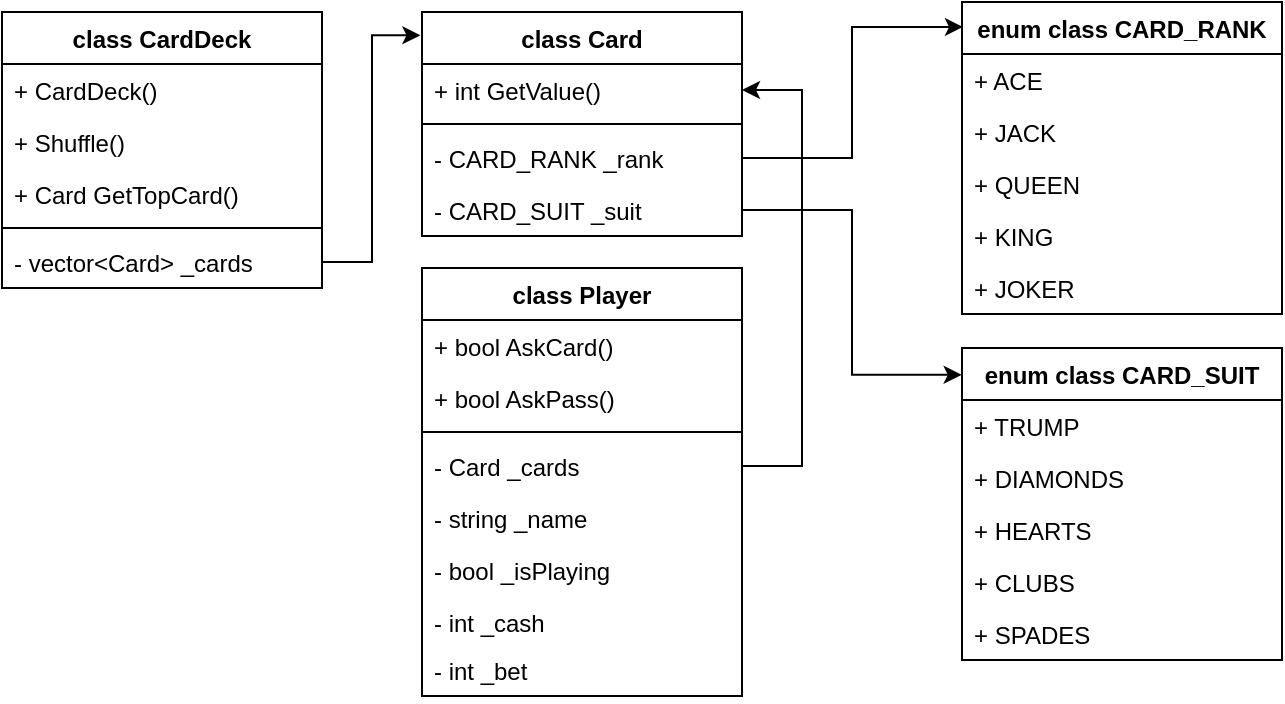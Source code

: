 <mxfile version="14.7.4" type="device"><diagram id="NLWhLhG7UWARIrAOZQZ0" name="Page-1"><mxGraphModel dx="931" dy="527" grid="1" gridSize="10" guides="1" tooltips="1" connect="1" arrows="1" fold="1" page="1" pageScale="1" pageWidth="850" pageHeight="1100" math="0" shadow="0"><root><mxCell id="0"/><mxCell id="1" parent="0"/><mxCell id="rUO4i5GPtf05_i84CR0W-47" value="class Card" style="swimlane;fontStyle=1;align=center;verticalAlign=top;childLayout=stackLayout;horizontal=1;startSize=26;horizontalStack=0;resizeParent=1;resizeParentMax=0;resizeLast=0;collapsible=1;marginBottom=0;" vertex="1" parent="1"><mxGeometry x="290" y="202" width="160" height="112" as="geometry"/></mxCell><mxCell id="rUO4i5GPtf05_i84CR0W-48" value="+ int GetValue()" style="text;strokeColor=none;fillColor=none;align=left;verticalAlign=top;spacingLeft=4;spacingRight=4;overflow=hidden;rotatable=0;points=[[0,0.5],[1,0.5]];portConstraint=eastwest;" vertex="1" parent="rUO4i5GPtf05_i84CR0W-47"><mxGeometry y="26" width="160" height="26" as="geometry"/></mxCell><mxCell id="rUO4i5GPtf05_i84CR0W-49" value="" style="line;strokeWidth=1;fillColor=none;align=left;verticalAlign=middle;spacingTop=-1;spacingLeft=3;spacingRight=3;rotatable=0;labelPosition=right;points=[];portConstraint=eastwest;" vertex="1" parent="rUO4i5GPtf05_i84CR0W-47"><mxGeometry y="52" width="160" height="8" as="geometry"/></mxCell><mxCell id="rUO4i5GPtf05_i84CR0W-50" value="- CARD_RANK _rank&#xA;" style="text;strokeColor=none;fillColor=none;align=left;verticalAlign=top;spacingLeft=4;spacingRight=4;overflow=hidden;rotatable=0;points=[[0,0.5],[1,0.5]];portConstraint=eastwest;" vertex="1" parent="rUO4i5GPtf05_i84CR0W-47"><mxGeometry y="60" width="160" height="26" as="geometry"/></mxCell><mxCell id="rUO4i5GPtf05_i84CR0W-60" value="- CARD_SUIT _suit&#xA;" style="text;strokeColor=none;fillColor=none;align=left;verticalAlign=top;spacingLeft=4;spacingRight=4;overflow=hidden;rotatable=0;points=[[0,0.5],[1,0.5]];portConstraint=eastwest;" vertex="1" parent="rUO4i5GPtf05_i84CR0W-47"><mxGeometry y="86" width="160" height="26" as="geometry"/></mxCell><mxCell id="rUO4i5GPtf05_i84CR0W-68" value="enum class CARD_RANK" style="swimlane;fontStyle=1;align=center;verticalAlign=top;childLayout=stackLayout;horizontal=1;startSize=26;horizontalStack=0;resizeParent=1;resizeParentMax=0;resizeLast=0;collapsible=1;marginBottom=0;" vertex="1" parent="1"><mxGeometry x="560" y="197" width="160" height="156" as="geometry"/></mxCell><mxCell id="rUO4i5GPtf05_i84CR0W-69" value="+ ACE " style="text;strokeColor=none;fillColor=none;align=left;verticalAlign=top;spacingLeft=4;spacingRight=4;overflow=hidden;rotatable=0;points=[[0,0.5],[1,0.5]];portConstraint=eastwest;" vertex="1" parent="rUO4i5GPtf05_i84CR0W-68"><mxGeometry y="26" width="160" height="26" as="geometry"/></mxCell><mxCell id="rUO4i5GPtf05_i84CR0W-71" value="+ JACK" style="text;strokeColor=none;fillColor=none;align=left;verticalAlign=top;spacingLeft=4;spacingRight=4;overflow=hidden;rotatable=0;points=[[0,0.5],[1,0.5]];portConstraint=eastwest;" vertex="1" parent="rUO4i5GPtf05_i84CR0W-68"><mxGeometry y="52" width="160" height="26" as="geometry"/></mxCell><mxCell id="rUO4i5GPtf05_i84CR0W-72" value="+ QUEEN" style="text;strokeColor=none;fillColor=none;align=left;verticalAlign=top;spacingLeft=4;spacingRight=4;overflow=hidden;rotatable=0;points=[[0,0.5],[1,0.5]];portConstraint=eastwest;" vertex="1" parent="rUO4i5GPtf05_i84CR0W-68"><mxGeometry y="78" width="160" height="26" as="geometry"/></mxCell><mxCell id="rUO4i5GPtf05_i84CR0W-73" value="+ KING" style="text;strokeColor=none;fillColor=none;align=left;verticalAlign=top;spacingLeft=4;spacingRight=4;overflow=hidden;rotatable=0;points=[[0,0.5],[1,0.5]];portConstraint=eastwest;" vertex="1" parent="rUO4i5GPtf05_i84CR0W-68"><mxGeometry y="104" width="160" height="26" as="geometry"/></mxCell><mxCell id="rUO4i5GPtf05_i84CR0W-74" value="+ JOKER" style="text;strokeColor=none;fillColor=none;align=left;verticalAlign=top;spacingLeft=4;spacingRight=4;overflow=hidden;rotatable=0;points=[[0,0.5],[1,0.5]];portConstraint=eastwest;" vertex="1" parent="rUO4i5GPtf05_i84CR0W-68"><mxGeometry y="130" width="160" height="26" as="geometry"/></mxCell><mxCell id="rUO4i5GPtf05_i84CR0W-76" value="enum class CARD_SUIT" style="swimlane;fontStyle=1;align=center;verticalAlign=top;childLayout=stackLayout;horizontal=1;startSize=26;horizontalStack=0;resizeParent=1;resizeParentMax=0;resizeLast=0;collapsible=1;marginBottom=0;" vertex="1" parent="1"><mxGeometry x="560" y="370" width="160" height="156" as="geometry"/></mxCell><mxCell id="rUO4i5GPtf05_i84CR0W-77" value="+ TRUMP" style="text;strokeColor=none;fillColor=none;align=left;verticalAlign=top;spacingLeft=4;spacingRight=4;overflow=hidden;rotatable=0;points=[[0,0.5],[1,0.5]];portConstraint=eastwest;" vertex="1" parent="rUO4i5GPtf05_i84CR0W-76"><mxGeometry y="26" width="160" height="26" as="geometry"/></mxCell><mxCell id="rUO4i5GPtf05_i84CR0W-79" value="+ DIAMONDS" style="text;strokeColor=none;fillColor=none;align=left;verticalAlign=top;spacingLeft=4;spacingRight=4;overflow=hidden;rotatable=0;points=[[0,0.5],[1,0.5]];portConstraint=eastwest;" vertex="1" parent="rUO4i5GPtf05_i84CR0W-76"><mxGeometry y="52" width="160" height="26" as="geometry"/></mxCell><mxCell id="rUO4i5GPtf05_i84CR0W-80" value="+ HEARTS" style="text;strokeColor=none;fillColor=none;align=left;verticalAlign=top;spacingLeft=4;spacingRight=4;overflow=hidden;rotatable=0;points=[[0,0.5],[1,0.5]];portConstraint=eastwest;" vertex="1" parent="rUO4i5GPtf05_i84CR0W-76"><mxGeometry y="78" width="160" height="26" as="geometry"/></mxCell><mxCell id="rUO4i5GPtf05_i84CR0W-81" value="+ CLUBS" style="text;strokeColor=none;fillColor=none;align=left;verticalAlign=top;spacingLeft=4;spacingRight=4;overflow=hidden;rotatable=0;points=[[0,0.5],[1,0.5]];portConstraint=eastwest;" vertex="1" parent="rUO4i5GPtf05_i84CR0W-76"><mxGeometry y="104" width="160" height="26" as="geometry"/></mxCell><mxCell id="rUO4i5GPtf05_i84CR0W-82" value="+ SPADES" style="text;strokeColor=none;fillColor=none;align=left;verticalAlign=top;spacingLeft=4;spacingRight=4;overflow=hidden;rotatable=0;points=[[0,0.5],[1,0.5]];portConstraint=eastwest;" vertex="1" parent="rUO4i5GPtf05_i84CR0W-76"><mxGeometry y="130" width="160" height="26" as="geometry"/></mxCell><mxCell id="rUO4i5GPtf05_i84CR0W-83" style="edgeStyle=orthogonalEdgeStyle;rounded=0;orthogonalLoop=1;jettySize=auto;html=1;entryX=0.003;entryY=0.08;entryDx=0;entryDy=0;entryPerimeter=0;" edge="1" parent="1" source="rUO4i5GPtf05_i84CR0W-50" target="rUO4i5GPtf05_i84CR0W-68"><mxGeometry relative="1" as="geometry"/></mxCell><mxCell id="rUO4i5GPtf05_i84CR0W-85" value="class CardDeck" style="swimlane;fontStyle=1;align=center;verticalAlign=top;childLayout=stackLayout;horizontal=1;startSize=26;horizontalStack=0;resizeParent=1;resizeParentMax=0;resizeLast=0;collapsible=1;marginBottom=0;" vertex="1" parent="1"><mxGeometry x="80" y="202" width="160" height="138" as="geometry"/></mxCell><mxCell id="rUO4i5GPtf05_i84CR0W-86" value="+ CardDeck()" style="text;strokeColor=none;fillColor=none;align=left;verticalAlign=top;spacingLeft=4;spacingRight=4;overflow=hidden;rotatable=0;points=[[0,0.5],[1,0.5]];portConstraint=eastwest;" vertex="1" parent="rUO4i5GPtf05_i84CR0W-85"><mxGeometry y="26" width="160" height="26" as="geometry"/></mxCell><mxCell id="rUO4i5GPtf05_i84CR0W-88" value="+ Shuffle()" style="text;strokeColor=none;fillColor=none;align=left;verticalAlign=top;spacingLeft=4;spacingRight=4;overflow=hidden;rotatable=0;points=[[0,0.5],[1,0.5]];portConstraint=eastwest;" vertex="1" parent="rUO4i5GPtf05_i84CR0W-85"><mxGeometry y="52" width="160" height="26" as="geometry"/></mxCell><mxCell id="rUO4i5GPtf05_i84CR0W-89" value="+ Card GetTopCard()" style="text;strokeColor=none;fillColor=none;align=left;verticalAlign=top;spacingLeft=4;spacingRight=4;overflow=hidden;rotatable=0;points=[[0,0.5],[1,0.5]];portConstraint=eastwest;" vertex="1" parent="rUO4i5GPtf05_i84CR0W-85"><mxGeometry y="78" width="160" height="26" as="geometry"/></mxCell><mxCell id="rUO4i5GPtf05_i84CR0W-87" value="" style="line;strokeWidth=1;fillColor=none;align=left;verticalAlign=middle;spacingTop=-1;spacingLeft=3;spacingRight=3;rotatable=0;labelPosition=right;points=[];portConstraint=eastwest;" vertex="1" parent="rUO4i5GPtf05_i84CR0W-85"><mxGeometry y="104" width="160" height="8" as="geometry"/></mxCell><mxCell id="rUO4i5GPtf05_i84CR0W-90" value="- vector&lt;Card&gt; _cards" style="text;strokeColor=none;fillColor=none;align=left;verticalAlign=top;spacingLeft=4;spacingRight=4;overflow=hidden;rotatable=0;points=[[0,0.5],[1,0.5]];portConstraint=eastwest;" vertex="1" parent="rUO4i5GPtf05_i84CR0W-85"><mxGeometry y="112" width="160" height="26" as="geometry"/></mxCell><mxCell id="rUO4i5GPtf05_i84CR0W-91" style="edgeStyle=orthogonalEdgeStyle;rounded=0;orthogonalLoop=1;jettySize=auto;html=1;entryX=-0.001;entryY=0.086;entryDx=0;entryDy=0;entryPerimeter=0;" edge="1" parent="1" source="rUO4i5GPtf05_i84CR0W-60" target="rUO4i5GPtf05_i84CR0W-76"><mxGeometry relative="1" as="geometry"/></mxCell><mxCell id="rUO4i5GPtf05_i84CR0W-92" style="edgeStyle=orthogonalEdgeStyle;rounded=0;orthogonalLoop=1;jettySize=auto;html=1;entryX=-0.005;entryY=0.104;entryDx=0;entryDy=0;entryPerimeter=0;" edge="1" parent="1" source="rUO4i5GPtf05_i84CR0W-90" target="rUO4i5GPtf05_i84CR0W-47"><mxGeometry relative="1" as="geometry"/></mxCell><mxCell id="rUO4i5GPtf05_i84CR0W-93" value="class Player" style="swimlane;fontStyle=1;align=center;verticalAlign=top;childLayout=stackLayout;horizontal=1;startSize=26;horizontalStack=0;resizeParent=1;resizeParentMax=0;resizeLast=0;collapsible=1;marginBottom=0;" vertex="1" parent="1"><mxGeometry x="290" y="330" width="160" height="214" as="geometry"/></mxCell><mxCell id="rUO4i5GPtf05_i84CR0W-109" value="+ bool AskCard()" style="text;strokeColor=none;fillColor=none;align=left;verticalAlign=top;spacingLeft=4;spacingRight=4;overflow=hidden;rotatable=0;points=[[0,0.5],[1,0.5]];portConstraint=eastwest;" vertex="1" parent="rUO4i5GPtf05_i84CR0W-93"><mxGeometry y="26" width="160" height="26" as="geometry"/></mxCell><mxCell id="rUO4i5GPtf05_i84CR0W-110" value="+ bool AskPass()" style="text;strokeColor=none;fillColor=none;align=left;verticalAlign=top;spacingLeft=4;spacingRight=4;overflow=hidden;rotatable=0;points=[[0,0.5],[1,0.5]];portConstraint=eastwest;" vertex="1" parent="rUO4i5GPtf05_i84CR0W-93"><mxGeometry y="52" width="160" height="26" as="geometry"/></mxCell><mxCell id="rUO4i5GPtf05_i84CR0W-95" value="" style="line;strokeWidth=1;fillColor=none;align=left;verticalAlign=middle;spacingTop=-1;spacingLeft=3;spacingRight=3;rotatable=0;labelPosition=right;points=[];portConstraint=eastwest;" vertex="1" parent="rUO4i5GPtf05_i84CR0W-93"><mxGeometry y="78" width="160" height="8" as="geometry"/></mxCell><mxCell id="rUO4i5GPtf05_i84CR0W-113" value="- Card _cards" style="text;strokeColor=none;fillColor=none;align=left;verticalAlign=top;spacingLeft=4;spacingRight=4;overflow=hidden;rotatable=0;points=[[0,0.5],[1,0.5]];portConstraint=eastwest;" vertex="1" parent="rUO4i5GPtf05_i84CR0W-93"><mxGeometry y="86" width="160" height="26" as="geometry"/></mxCell><mxCell id="rUO4i5GPtf05_i84CR0W-96" value="- string _name" style="text;strokeColor=none;fillColor=none;align=left;verticalAlign=top;spacingLeft=4;spacingRight=4;overflow=hidden;rotatable=0;points=[[0,0.5],[1,0.5]];portConstraint=eastwest;" vertex="1" parent="rUO4i5GPtf05_i84CR0W-93"><mxGeometry y="112" width="160" height="26" as="geometry"/></mxCell><mxCell id="rUO4i5GPtf05_i84CR0W-114" value="- bool _isPlaying" style="text;strokeColor=none;fillColor=none;align=left;verticalAlign=top;spacingLeft=4;spacingRight=4;overflow=hidden;rotatable=0;points=[[0,0.5],[1,0.5]];portConstraint=eastwest;" vertex="1" parent="rUO4i5GPtf05_i84CR0W-93"><mxGeometry y="138" width="160" height="26" as="geometry"/></mxCell><mxCell id="rUO4i5GPtf05_i84CR0W-97" value="- int _cash" style="text;strokeColor=none;fillColor=none;align=left;verticalAlign=top;spacingLeft=4;spacingRight=4;overflow=hidden;rotatable=0;points=[[0,0.5],[1,0.5]];portConstraint=eastwest;" vertex="1" parent="rUO4i5GPtf05_i84CR0W-93"><mxGeometry y="164" width="160" height="24" as="geometry"/></mxCell><mxCell id="rUO4i5GPtf05_i84CR0W-112" value="- int _bet" style="text;strokeColor=none;fillColor=none;align=left;verticalAlign=top;spacingLeft=4;spacingRight=4;overflow=hidden;rotatable=0;points=[[0,0.5],[1,0.5]];portConstraint=eastwest;" vertex="1" parent="rUO4i5GPtf05_i84CR0W-93"><mxGeometry y="188" width="160" height="26" as="geometry"/></mxCell><mxCell id="rUO4i5GPtf05_i84CR0W-117" value="" style="endArrow=classic;html=1;exitX=1;exitY=0.5;exitDx=0;exitDy=0;entryX=1;entryY=0.5;entryDx=0;entryDy=0;rounded=0;" edge="1" parent="1" source="rUO4i5GPtf05_i84CR0W-113" target="rUO4i5GPtf05_i84CR0W-48"><mxGeometry width="50" height="50" relative="1" as="geometry"><mxPoint x="310" y="420" as="sourcePoint"/><mxPoint x="480" y="210" as="targetPoint"/><Array as="points"><mxPoint x="480" y="429"/><mxPoint x="480" y="241"/></Array></mxGeometry></mxCell></root></mxGraphModel></diagram></mxfile>
